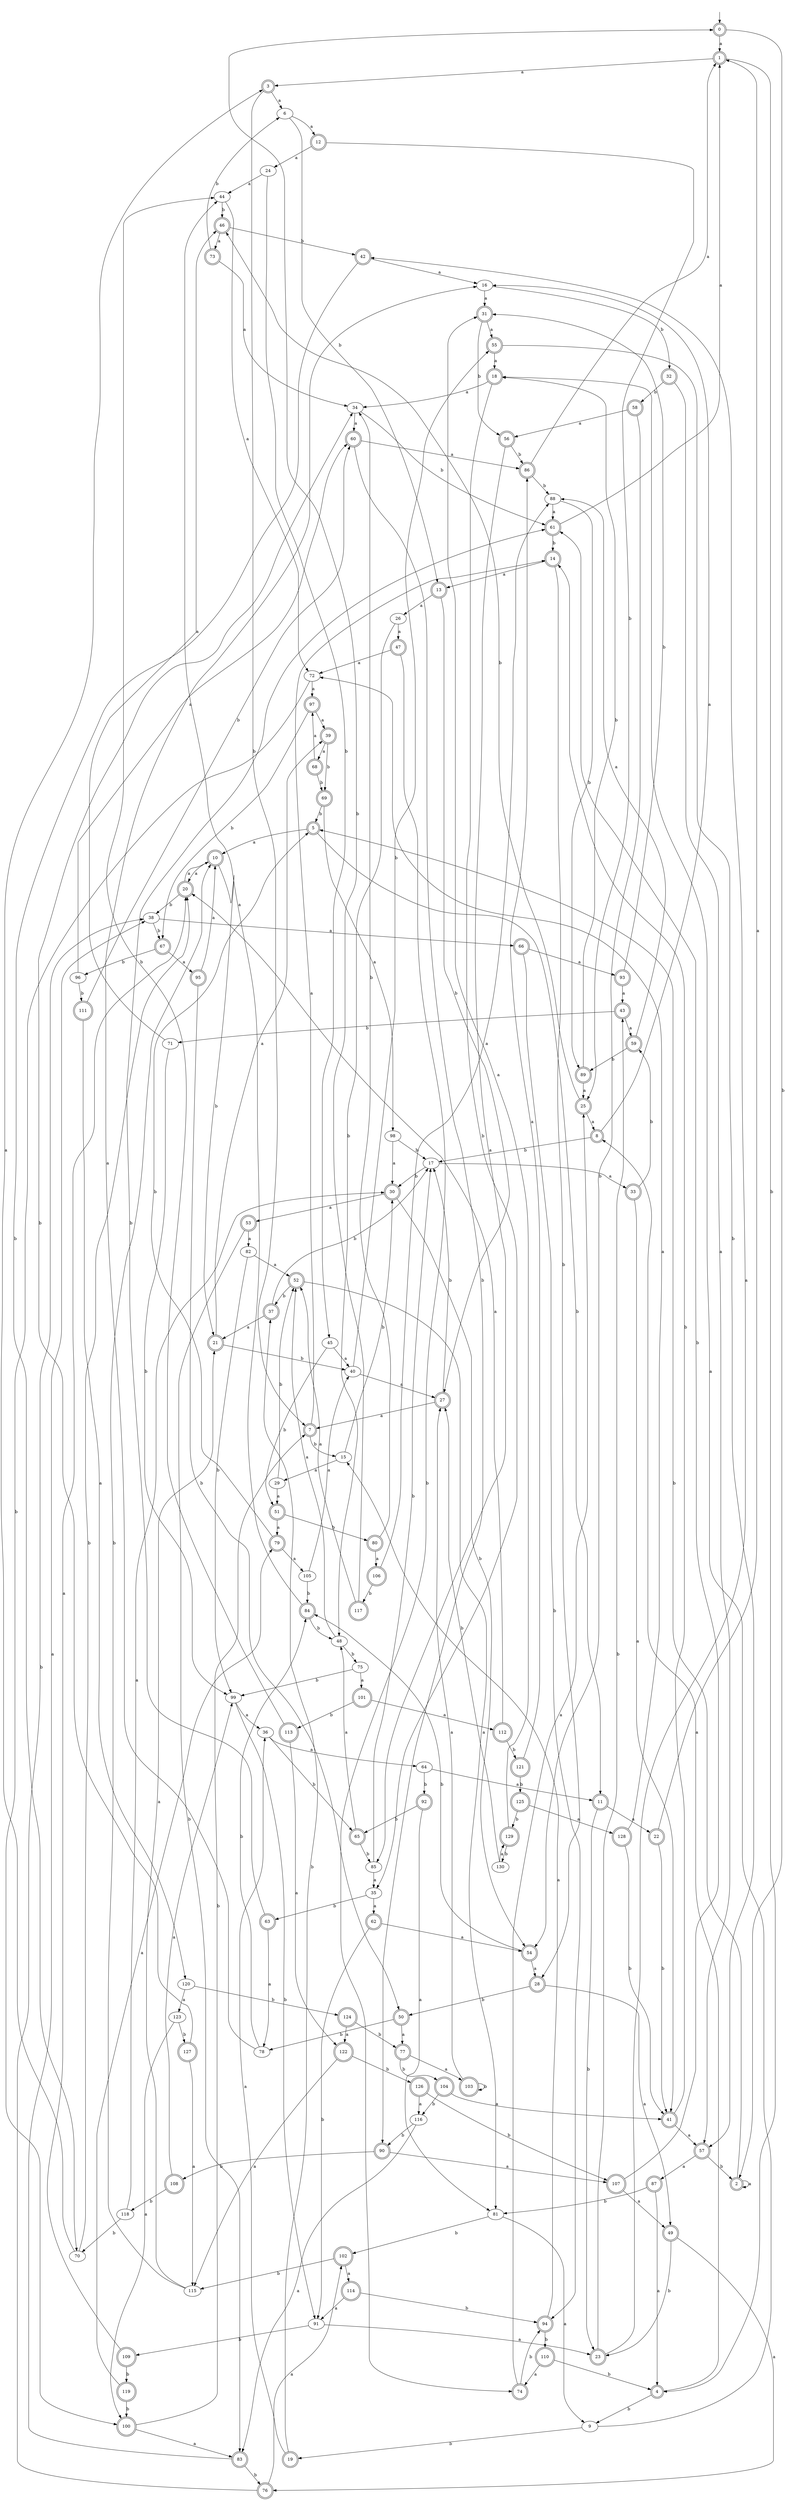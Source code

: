 digraph RandomDFA {
  __start0 [label="", shape=none];
  __start0 -> 0 [label=""];
  0 [shape=circle] [shape=doublecircle]
  0 -> 1 [label="a"]
  0 -> 2 [label="b"]
  1 [shape=doublecircle]
  1 -> 3 [label="a"]
  1 -> 4 [label="b"]
  2 [shape=doublecircle]
  2 -> 2 [label="a"]
  2 -> 5 [label="b"]
  3 [shape=doublecircle]
  3 -> 6 [label="a"]
  3 -> 7 [label="b"]
  4 [shape=doublecircle]
  4 -> 8 [label="a"]
  4 -> 9 [label="b"]
  5 [shape=doublecircle]
  5 -> 10 [label="a"]
  5 -> 11 [label="b"]
  6
  6 -> 12 [label="a"]
  6 -> 13 [label="b"]
  7 [shape=doublecircle]
  7 -> 14 [label="a"]
  7 -> 15 [label="b"]
  8 [shape=doublecircle]
  8 -> 16 [label="a"]
  8 -> 17 [label="b"]
  9
  9 -> 18 [label="a"]
  9 -> 19 [label="b"]
  10 [shape=doublecircle]
  10 -> 20 [label="a"]
  10 -> 21 [label="b"]
  11 [shape=doublecircle]
  11 -> 22 [label="a"]
  11 -> 23 [label="b"]
  12 [shape=doublecircle]
  12 -> 24 [label="a"]
  12 -> 25 [label="b"]
  13 [shape=doublecircle]
  13 -> 26 [label="a"]
  13 -> 27 [label="b"]
  14 [shape=doublecircle]
  14 -> 13 [label="a"]
  14 -> 28 [label="b"]
  15
  15 -> 29 [label="a"]
  15 -> 30 [label="b"]
  16
  16 -> 31 [label="a"]
  16 -> 32 [label="b"]
  17
  17 -> 33 [label="a"]
  17 -> 30 [label="b"]
  18 [shape=doublecircle]
  18 -> 34 [label="a"]
  18 -> 35 [label="b"]
  19 [shape=doublecircle]
  19 -> 36 [label="a"]
  19 -> 37 [label="b"]
  20 [shape=doublecircle]
  20 -> 10 [label="a"]
  20 -> 38 [label="b"]
  21 [shape=doublecircle]
  21 -> 39 [label="a"]
  21 -> 40 [label="b"]
  22 [shape=doublecircle]
  22 -> 1 [label="a"]
  22 -> 41 [label="b"]
  23 [shape=doublecircle]
  23 -> 42 [label="a"]
  23 -> 43 [label="b"]
  24
  24 -> 44 [label="a"]
  24 -> 45 [label="b"]
  25 [shape=doublecircle]
  25 -> 8 [label="a"]
  25 -> 46 [label="b"]
  26
  26 -> 47 [label="a"]
  26 -> 48 [label="b"]
  27 [shape=doublecircle]
  27 -> 7 [label="a"]
  27 -> 17 [label="b"]
  28 [shape=doublecircle]
  28 -> 49 [label="a"]
  28 -> 50 [label="b"]
  29
  29 -> 51 [label="a"]
  29 -> 52 [label="b"]
  30 [shape=doublecircle]
  30 -> 53 [label="a"]
  30 -> 54 [label="b"]
  31 [shape=doublecircle]
  31 -> 55 [label="a"]
  31 -> 56 [label="b"]
  32 [shape=doublecircle]
  32 -> 57 [label="a"]
  32 -> 58 [label="b"]
  33 [shape=doublecircle]
  33 -> 41 [label="a"]
  33 -> 59 [label="b"]
  34
  34 -> 60 [label="a"]
  34 -> 61 [label="b"]
  35
  35 -> 62 [label="a"]
  35 -> 63 [label="b"]
  36
  36 -> 64 [label="a"]
  36 -> 65 [label="b"]
  37 [shape=doublecircle]
  37 -> 21 [label="a"]
  37 -> 17 [label="b"]
  38
  38 -> 66 [label="a"]
  38 -> 67 [label="b"]
  39 [shape=doublecircle]
  39 -> 68 [label="a"]
  39 -> 69 [label="b"]
  40
  40 -> 27 [label="a"]
  40 -> 55 [label="b"]
  41 [shape=doublecircle]
  41 -> 57 [label="a"]
  41 -> 14 [label="b"]
  42 [shape=doublecircle]
  42 -> 16 [label="a"]
  42 -> 70 [label="b"]
  43 [shape=doublecircle]
  43 -> 59 [label="a"]
  43 -> 71 [label="b"]
  44
  44 -> 72 [label="a"]
  44 -> 46 [label="b"]
  45
  45 -> 40 [label="a"]
  45 -> 51 [label="b"]
  46 [shape=doublecircle]
  46 -> 73 [label="a"]
  46 -> 42 [label="b"]
  47 [shape=doublecircle]
  47 -> 72 [label="a"]
  47 -> 74 [label="b"]
  48
  48 -> 52 [label="a"]
  48 -> 75 [label="b"]
  49 [shape=doublecircle]
  49 -> 76 [label="a"]
  49 -> 23 [label="b"]
  50 [shape=doublecircle]
  50 -> 77 [label="a"]
  50 -> 78 [label="b"]
  51 [shape=doublecircle]
  51 -> 79 [label="a"]
  51 -> 80 [label="b"]
  52 [shape=doublecircle]
  52 -> 81 [label="a"]
  52 -> 37 [label="b"]
  53 [shape=doublecircle]
  53 -> 82 [label="a"]
  53 -> 83 [label="b"]
  54 [shape=doublecircle]
  54 -> 28 [label="a"]
  54 -> 84 [label="b"]
  55 [shape=doublecircle]
  55 -> 18 [label="a"]
  55 -> 57 [label="b"]
  56 [shape=doublecircle]
  56 -> 85 [label="a"]
  56 -> 86 [label="b"]
  57 [shape=doublecircle]
  57 -> 87 [label="a"]
  57 -> 2 [label="b"]
  58 [shape=doublecircle]
  58 -> 56 [label="a"]
  58 -> 54 [label="b"]
  59 [shape=doublecircle]
  59 -> 88 [label="a"]
  59 -> 89 [label="b"]
  60 [shape=doublecircle]
  60 -> 86 [label="a"]
  60 -> 90 [label="b"]
  61 [shape=doublecircle]
  61 -> 1 [label="a"]
  61 -> 14 [label="b"]
  62 [shape=doublecircle]
  62 -> 54 [label="a"]
  62 -> 91 [label="b"]
  63 [shape=doublecircle]
  63 -> 78 [label="a"]
  63 -> 61 [label="b"]
  64
  64 -> 11 [label="a"]
  64 -> 92 [label="b"]
  65 [shape=doublecircle]
  65 -> 48 [label="a"]
  65 -> 85 [label="b"]
  66 [shape=doublecircle]
  66 -> 93 [label="a"]
  66 -> 94 [label="b"]
  67 [shape=doublecircle]
  67 -> 95 [label="a"]
  67 -> 96 [label="b"]
  68 [shape=doublecircle]
  68 -> 97 [label="a"]
  68 -> 69 [label="b"]
  69 [shape=doublecircle]
  69 -> 98 [label="a"]
  69 -> 5 [label="b"]
  70
  70 -> 3 [label="a"]
  70 -> 20 [label="b"]
  71
  71 -> 46 [label="a"]
  71 -> 99 [label="b"]
  72
  72 -> 97 [label="a"]
  72 -> 100 [label="b"]
  73 [shape=doublecircle]
  73 -> 34 [label="a"]
  73 -> 6 [label="b"]
  74 [shape=doublecircle]
  74 -> 25 [label="a"]
  74 -> 94 [label="b"]
  75
  75 -> 101 [label="a"]
  75 -> 99 [label="b"]
  76 [shape=doublecircle]
  76 -> 102 [label="a"]
  76 -> 38 [label="b"]
  77 [shape=doublecircle]
  77 -> 103 [label="a"]
  77 -> 104 [label="b"]
  78
  78 -> 16 [label="a"]
  78 -> 84 [label="b"]
  79 [shape=doublecircle]
  79 -> 105 [label="a"]
  79 -> 5 [label="b"]
  80 [shape=doublecircle]
  80 -> 106 [label="a"]
  80 -> 34 [label="b"]
  81
  81 -> 9 [label="a"]
  81 -> 102 [label="b"]
  82
  82 -> 52 [label="a"]
  82 -> 99 [label="b"]
  83 [shape=doublecircle]
  83 -> 38 [label="a"]
  83 -> 76 [label="b"]
  84 [shape=doublecircle]
  84 -> 44 [label="a"]
  84 -> 48 [label="b"]
  85
  85 -> 35 [label="a"]
  85 -> 17 [label="b"]
  86 [shape=doublecircle]
  86 -> 1 [label="a"]
  86 -> 88 [label="b"]
  87 [shape=doublecircle]
  87 -> 4 [label="a"]
  87 -> 81 [label="b"]
  88
  88 -> 61 [label="a"]
  88 -> 89 [label="b"]
  89 [shape=doublecircle]
  89 -> 25 [label="a"]
  89 -> 18 [label="b"]
  90 [shape=doublecircle]
  90 -> 107 [label="a"]
  90 -> 108 [label="b"]
  91
  91 -> 23 [label="a"]
  91 -> 109 [label="b"]
  92 [shape=doublecircle]
  92 -> 81 [label="a"]
  92 -> 65 [label="b"]
  93 [shape=doublecircle]
  93 -> 43 [label="a"]
  93 -> 31 [label="b"]
  94 [shape=doublecircle]
  94 -> 15 [label="a"]
  94 -> 110 [label="b"]
  95 [shape=doublecircle]
  95 -> 10 [label="a"]
  95 -> 50 [label="b"]
  96
  96 -> 60 [label="a"]
  96 -> 111 [label="b"]
  97 [shape=doublecircle]
  97 -> 39 [label="a"]
  97 -> 67 [label="b"]
  98
  98 -> 30 [label="a"]
  98 -> 17 [label="b"]
  99
  99 -> 36 [label="a"]
  99 -> 91 [label="b"]
  100 [shape=doublecircle]
  100 -> 83 [label="a"]
  100 -> 7 [label="b"]
  101 [shape=doublecircle]
  101 -> 112 [label="a"]
  101 -> 113 [label="b"]
  102 [shape=doublecircle]
  102 -> 114 [label="a"]
  102 -> 115 [label="b"]
  103 [shape=doublecircle]
  103 -> 27 [label="a"]
  103 -> 103 [label="b"]
  104 [shape=doublecircle]
  104 -> 41 [label="a"]
  104 -> 116 [label="b"]
  105
  105 -> 40 [label="a"]
  105 -> 84 [label="b"]
  106 [shape=doublecircle]
  106 -> 88 [label="a"]
  106 -> 117 [label="b"]
  107 [shape=doublecircle]
  107 -> 49 [label="a"]
  107 -> 61 [label="b"]
  108 [shape=doublecircle]
  108 -> 99 [label="a"]
  108 -> 118 [label="b"]
  109 [shape=doublecircle]
  109 -> 20 [label="a"]
  109 -> 119 [label="b"]
  110 [shape=doublecircle]
  110 -> 74 [label="a"]
  110 -> 4 [label="b"]
  111 [shape=doublecircle]
  111 -> 120 [label="a"]
  111 -> 60 [label="b"]
  112 [shape=doublecircle]
  112 -> 20 [label="a"]
  112 -> 121 [label="b"]
  113 [shape=doublecircle]
  113 -> 122 [label="a"]
  113 -> 44 [label="b"]
  114 [shape=doublecircle]
  114 -> 91 [label="a"]
  114 -> 94 [label="b"]
  115
  115 -> 21 [label="a"]
  115 -> 10 [label="b"]
  116
  116 -> 83 [label="a"]
  116 -> 90 [label="b"]
  117 [shape=doublecircle]
  117 -> 52 [label="a"]
  117 -> 0 [label="b"]
  118
  118 -> 30 [label="a"]
  118 -> 70 [label="b"]
  119 [shape=doublecircle]
  119 -> 79 [label="a"]
  119 -> 100 [label="b"]
  120
  120 -> 123 [label="a"]
  120 -> 124 [label="b"]
  121 [shape=doublecircle]
  121 -> 86 [label="a"]
  121 -> 125 [label="b"]
  122 [shape=doublecircle]
  122 -> 115 [label="a"]
  122 -> 126 [label="b"]
  123
  123 -> 100 [label="a"]
  123 -> 127 [label="b"]
  124 [shape=doublecircle]
  124 -> 122 [label="a"]
  124 -> 77 [label="b"]
  125 [shape=doublecircle]
  125 -> 128 [label="a"]
  125 -> 129 [label="b"]
  126 [shape=doublecircle]
  126 -> 116 [label="a"]
  126 -> 107 [label="b"]
  127 [shape=doublecircle]
  127 -> 115 [label="a"]
  127 -> 34 [label="b"]
  128 [shape=doublecircle]
  128 -> 72 [label="a"]
  128 -> 41 [label="b"]
  129 [shape=doublecircle]
  129 -> 31 [label="a"]
  129 -> 130 [label="b"]
  130
  130 -> 129 [label="a"]
  130 -> 27 [label="b"]
}
